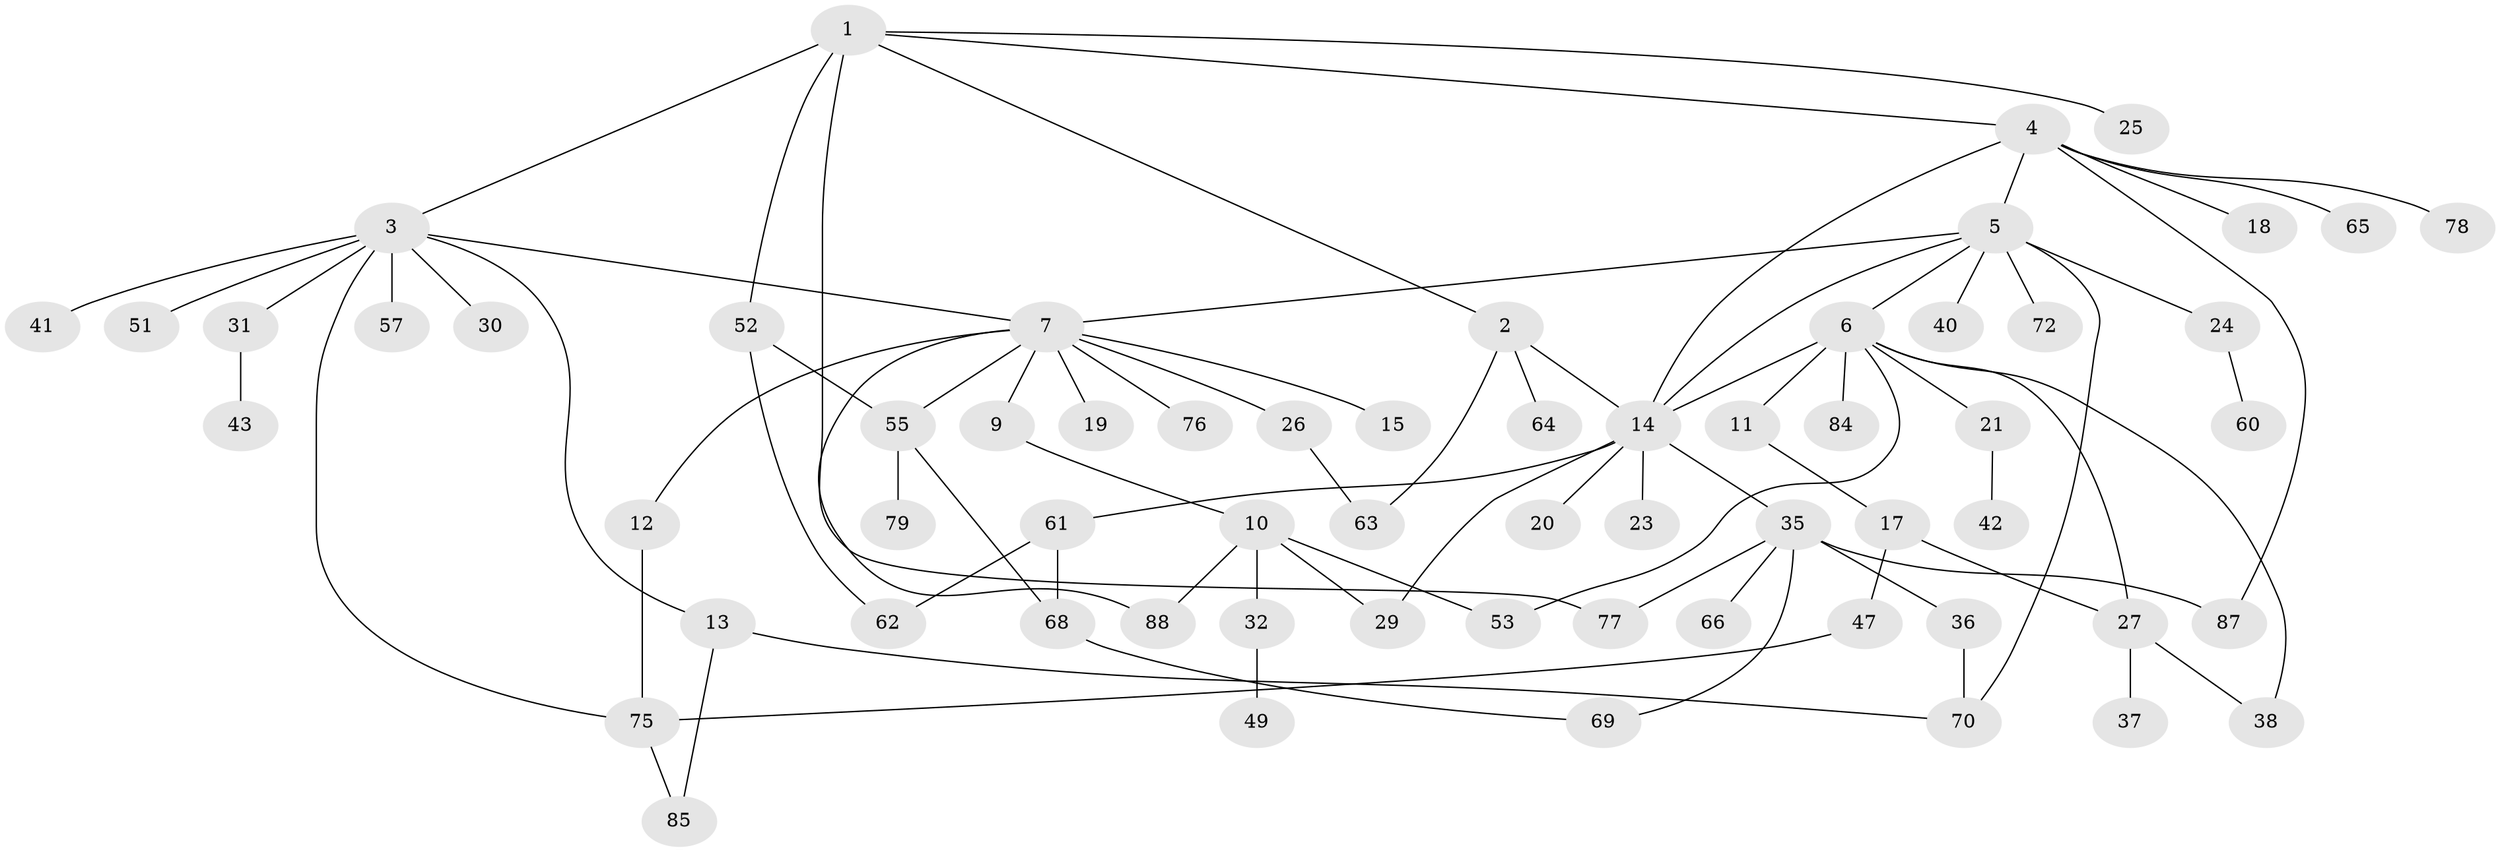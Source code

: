 // original degree distribution, {6: 0.021739130434782608, 3: 0.20652173913043478, 8: 0.021739130434782608, 7: 0.03260869565217391, 5: 0.021739130434782608, 2: 0.30434782608695654, 4: 0.06521739130434782, 1: 0.32608695652173914}
// Generated by graph-tools (version 1.1) at 2025/10/02/27/25 16:10:55]
// undirected, 63 vertices, 83 edges
graph export_dot {
graph [start="1"]
  node [color=gray90,style=filled];
  1 [super="+33"];
  2 [super="+28"];
  3 [super="+34"];
  4 [super="+56"];
  5 [super="+50"];
  6 [super="+48"];
  7 [super="+8"];
  9 [super="+22"];
  10 [super="+44"];
  11 [super="+80"];
  12;
  13 [super="+58"];
  14 [super="+16"];
  15;
  17;
  18 [super="+39"];
  19;
  20;
  21 [super="+89"];
  23;
  24;
  25;
  26 [super="+91"];
  27 [super="+82"];
  29;
  30;
  31;
  32 [super="+45"];
  35 [super="+46"];
  36;
  37;
  38 [super="+59"];
  40;
  41;
  42 [super="+73"];
  43;
  47;
  49;
  51 [super="+54"];
  52 [super="+90"];
  53;
  55 [super="+74"];
  57;
  60;
  61;
  62 [super="+71"];
  63;
  64 [super="+92"];
  65 [super="+67"];
  66;
  68 [super="+81"];
  69;
  70 [super="+86"];
  72;
  75 [super="+83"];
  76;
  77;
  78;
  79;
  84;
  85;
  87;
  88;
  1 -- 2;
  1 -- 3;
  1 -- 4;
  1 -- 25;
  1 -- 77;
  1 -- 52;
  2 -- 64;
  2 -- 63;
  2 -- 14;
  3 -- 7;
  3 -- 13;
  3 -- 30;
  3 -- 31;
  3 -- 51;
  3 -- 57;
  3 -- 41;
  3 -- 75;
  4 -- 5;
  4 -- 14;
  4 -- 18;
  4 -- 65;
  4 -- 78;
  4 -- 87;
  5 -- 6;
  5 -- 24;
  5 -- 40;
  5 -- 70;
  5 -- 72;
  5 -- 7;
  5 -- 14;
  6 -- 11;
  6 -- 21;
  6 -- 38;
  6 -- 27;
  6 -- 84;
  6 -- 53;
  6 -- 14;
  7 -- 9;
  7 -- 12;
  7 -- 19;
  7 -- 26;
  7 -- 88;
  7 -- 55;
  7 -- 76;
  7 -- 15;
  9 -- 10;
  10 -- 32;
  10 -- 88;
  10 -- 53;
  10 -- 29;
  11 -- 17;
  12 -- 75;
  13 -- 70;
  13 -- 85;
  14 -- 23;
  14 -- 35;
  14 -- 29;
  14 -- 20;
  14 -- 61;
  17 -- 27;
  17 -- 47;
  21 -- 42;
  24 -- 60;
  26 -- 63;
  27 -- 37;
  27 -- 38;
  31 -- 43;
  32 -- 49 [weight=2];
  35 -- 36;
  35 -- 66;
  35 -- 69;
  35 -- 77;
  35 -- 87;
  36 -- 70;
  47 -- 75;
  52 -- 62;
  52 -- 55;
  55 -- 68;
  55 -- 79;
  61 -- 62;
  61 -- 68;
  68 -- 69;
  75 -- 85;
}

